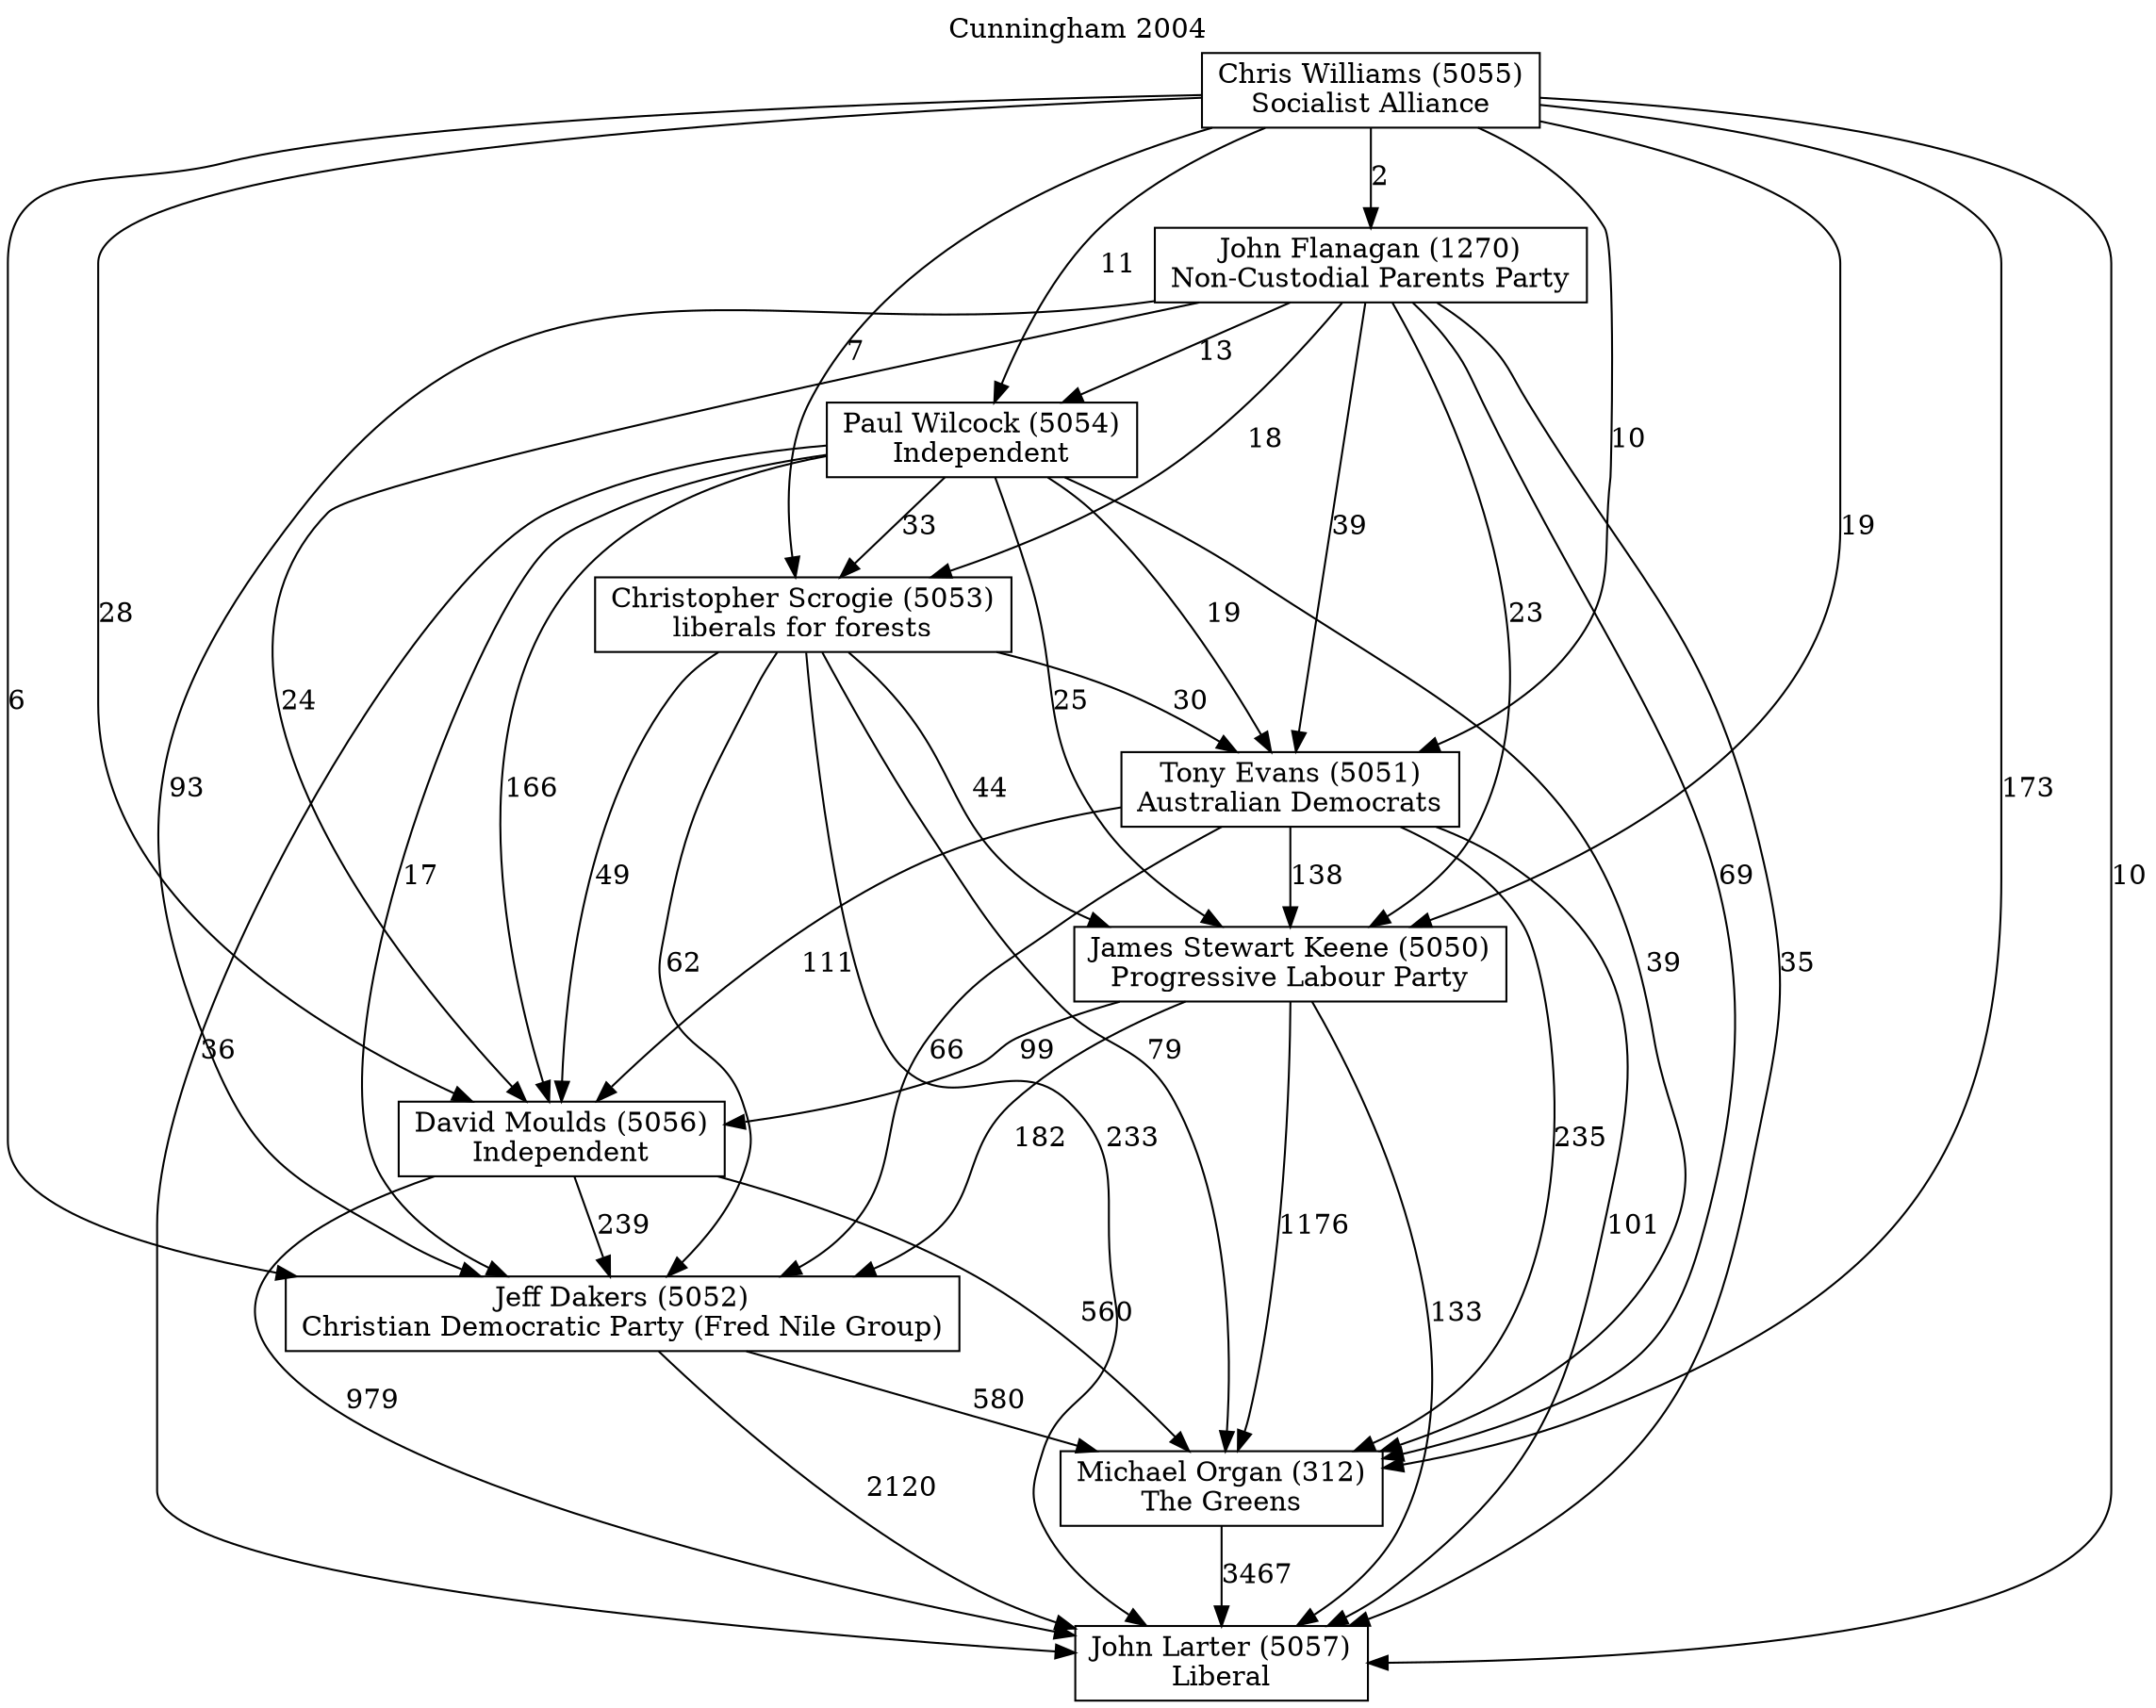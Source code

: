 // House preference flow
digraph "John Larter (5057)_Cunningham_2004" {
	graph [label="Cunningham 2004" labelloc=t mclimit=2]
	node [shape=box]
	"John Larter (5057)" [label="John Larter (5057)
Liberal"]
	"Michael Organ (312)" [label="Michael Organ (312)
The Greens"]
	"Jeff Dakers (5052)" [label="Jeff Dakers (5052)
Christian Democratic Party (Fred Nile Group)"]
	"David Moulds (5056)" [label="David Moulds (5056)
Independent"]
	"James Stewart Keene (5050)" [label="James Stewart Keene (5050)
Progressive Labour Party"]
	"Tony Evans (5051)" [label="Tony Evans (5051)
Australian Democrats"]
	"Christopher Scrogie (5053)" [label="Christopher Scrogie (5053)
liberals for forests"]
	"Paul Wilcock (5054)" [label="Paul Wilcock (5054)
Independent"]
	"John Flanagan (1270)" [label="John Flanagan (1270)
Non-Custodial Parents Party"]
	"Chris Williams (5055)" [label="Chris Williams (5055)
Socialist Alliance"]
	"Michael Organ (312)" -> "John Larter (5057)" [label=3467]
	"Jeff Dakers (5052)" -> "Michael Organ (312)" [label=580]
	"David Moulds (5056)" -> "Jeff Dakers (5052)" [label=239]
	"James Stewart Keene (5050)" -> "David Moulds (5056)" [label=99]
	"Tony Evans (5051)" -> "James Stewart Keene (5050)" [label=138]
	"Christopher Scrogie (5053)" -> "Tony Evans (5051)" [label=30]
	"Paul Wilcock (5054)" -> "Christopher Scrogie (5053)" [label=33]
	"John Flanagan (1270)" -> "Paul Wilcock (5054)" [label=13]
	"Chris Williams (5055)" -> "John Flanagan (1270)" [label=2]
	"Jeff Dakers (5052)" -> "John Larter (5057)" [label=2120]
	"David Moulds (5056)" -> "John Larter (5057)" [label=979]
	"James Stewart Keene (5050)" -> "John Larter (5057)" [label=133]
	"Tony Evans (5051)" -> "John Larter (5057)" [label=101]
	"Christopher Scrogie (5053)" -> "John Larter (5057)" [label=233]
	"Paul Wilcock (5054)" -> "John Larter (5057)" [label=36]
	"John Flanagan (1270)" -> "John Larter (5057)" [label=35]
	"Chris Williams (5055)" -> "John Larter (5057)" [label=10]
	"Chris Williams (5055)" -> "Paul Wilcock (5054)" [label=11]
	"John Flanagan (1270)" -> "Christopher Scrogie (5053)" [label=18]
	"Chris Williams (5055)" -> "Christopher Scrogie (5053)" [label=7]
	"Paul Wilcock (5054)" -> "Tony Evans (5051)" [label=19]
	"John Flanagan (1270)" -> "Tony Evans (5051)" [label=39]
	"Chris Williams (5055)" -> "Tony Evans (5051)" [label=10]
	"Christopher Scrogie (5053)" -> "James Stewart Keene (5050)" [label=44]
	"Paul Wilcock (5054)" -> "James Stewart Keene (5050)" [label=25]
	"John Flanagan (1270)" -> "James Stewart Keene (5050)" [label=23]
	"Chris Williams (5055)" -> "James Stewart Keene (5050)" [label=19]
	"Tony Evans (5051)" -> "David Moulds (5056)" [label=111]
	"Christopher Scrogie (5053)" -> "David Moulds (5056)" [label=49]
	"Paul Wilcock (5054)" -> "David Moulds (5056)" [label=166]
	"John Flanagan (1270)" -> "David Moulds (5056)" [label=24]
	"Chris Williams (5055)" -> "David Moulds (5056)" [label=28]
	"James Stewart Keene (5050)" -> "Jeff Dakers (5052)" [label=182]
	"Tony Evans (5051)" -> "Jeff Dakers (5052)" [label=66]
	"Christopher Scrogie (5053)" -> "Jeff Dakers (5052)" [label=62]
	"Paul Wilcock (5054)" -> "Jeff Dakers (5052)" [label=17]
	"John Flanagan (1270)" -> "Jeff Dakers (5052)" [label=93]
	"Chris Williams (5055)" -> "Jeff Dakers (5052)" [label=6]
	"David Moulds (5056)" -> "Michael Organ (312)" [label=560]
	"James Stewart Keene (5050)" -> "Michael Organ (312)" [label=1176]
	"Tony Evans (5051)" -> "Michael Organ (312)" [label=235]
	"Christopher Scrogie (5053)" -> "Michael Organ (312)" [label=79]
	"Paul Wilcock (5054)" -> "Michael Organ (312)" [label=39]
	"John Flanagan (1270)" -> "Michael Organ (312)" [label=69]
	"Chris Williams (5055)" -> "Michael Organ (312)" [label=173]
}
